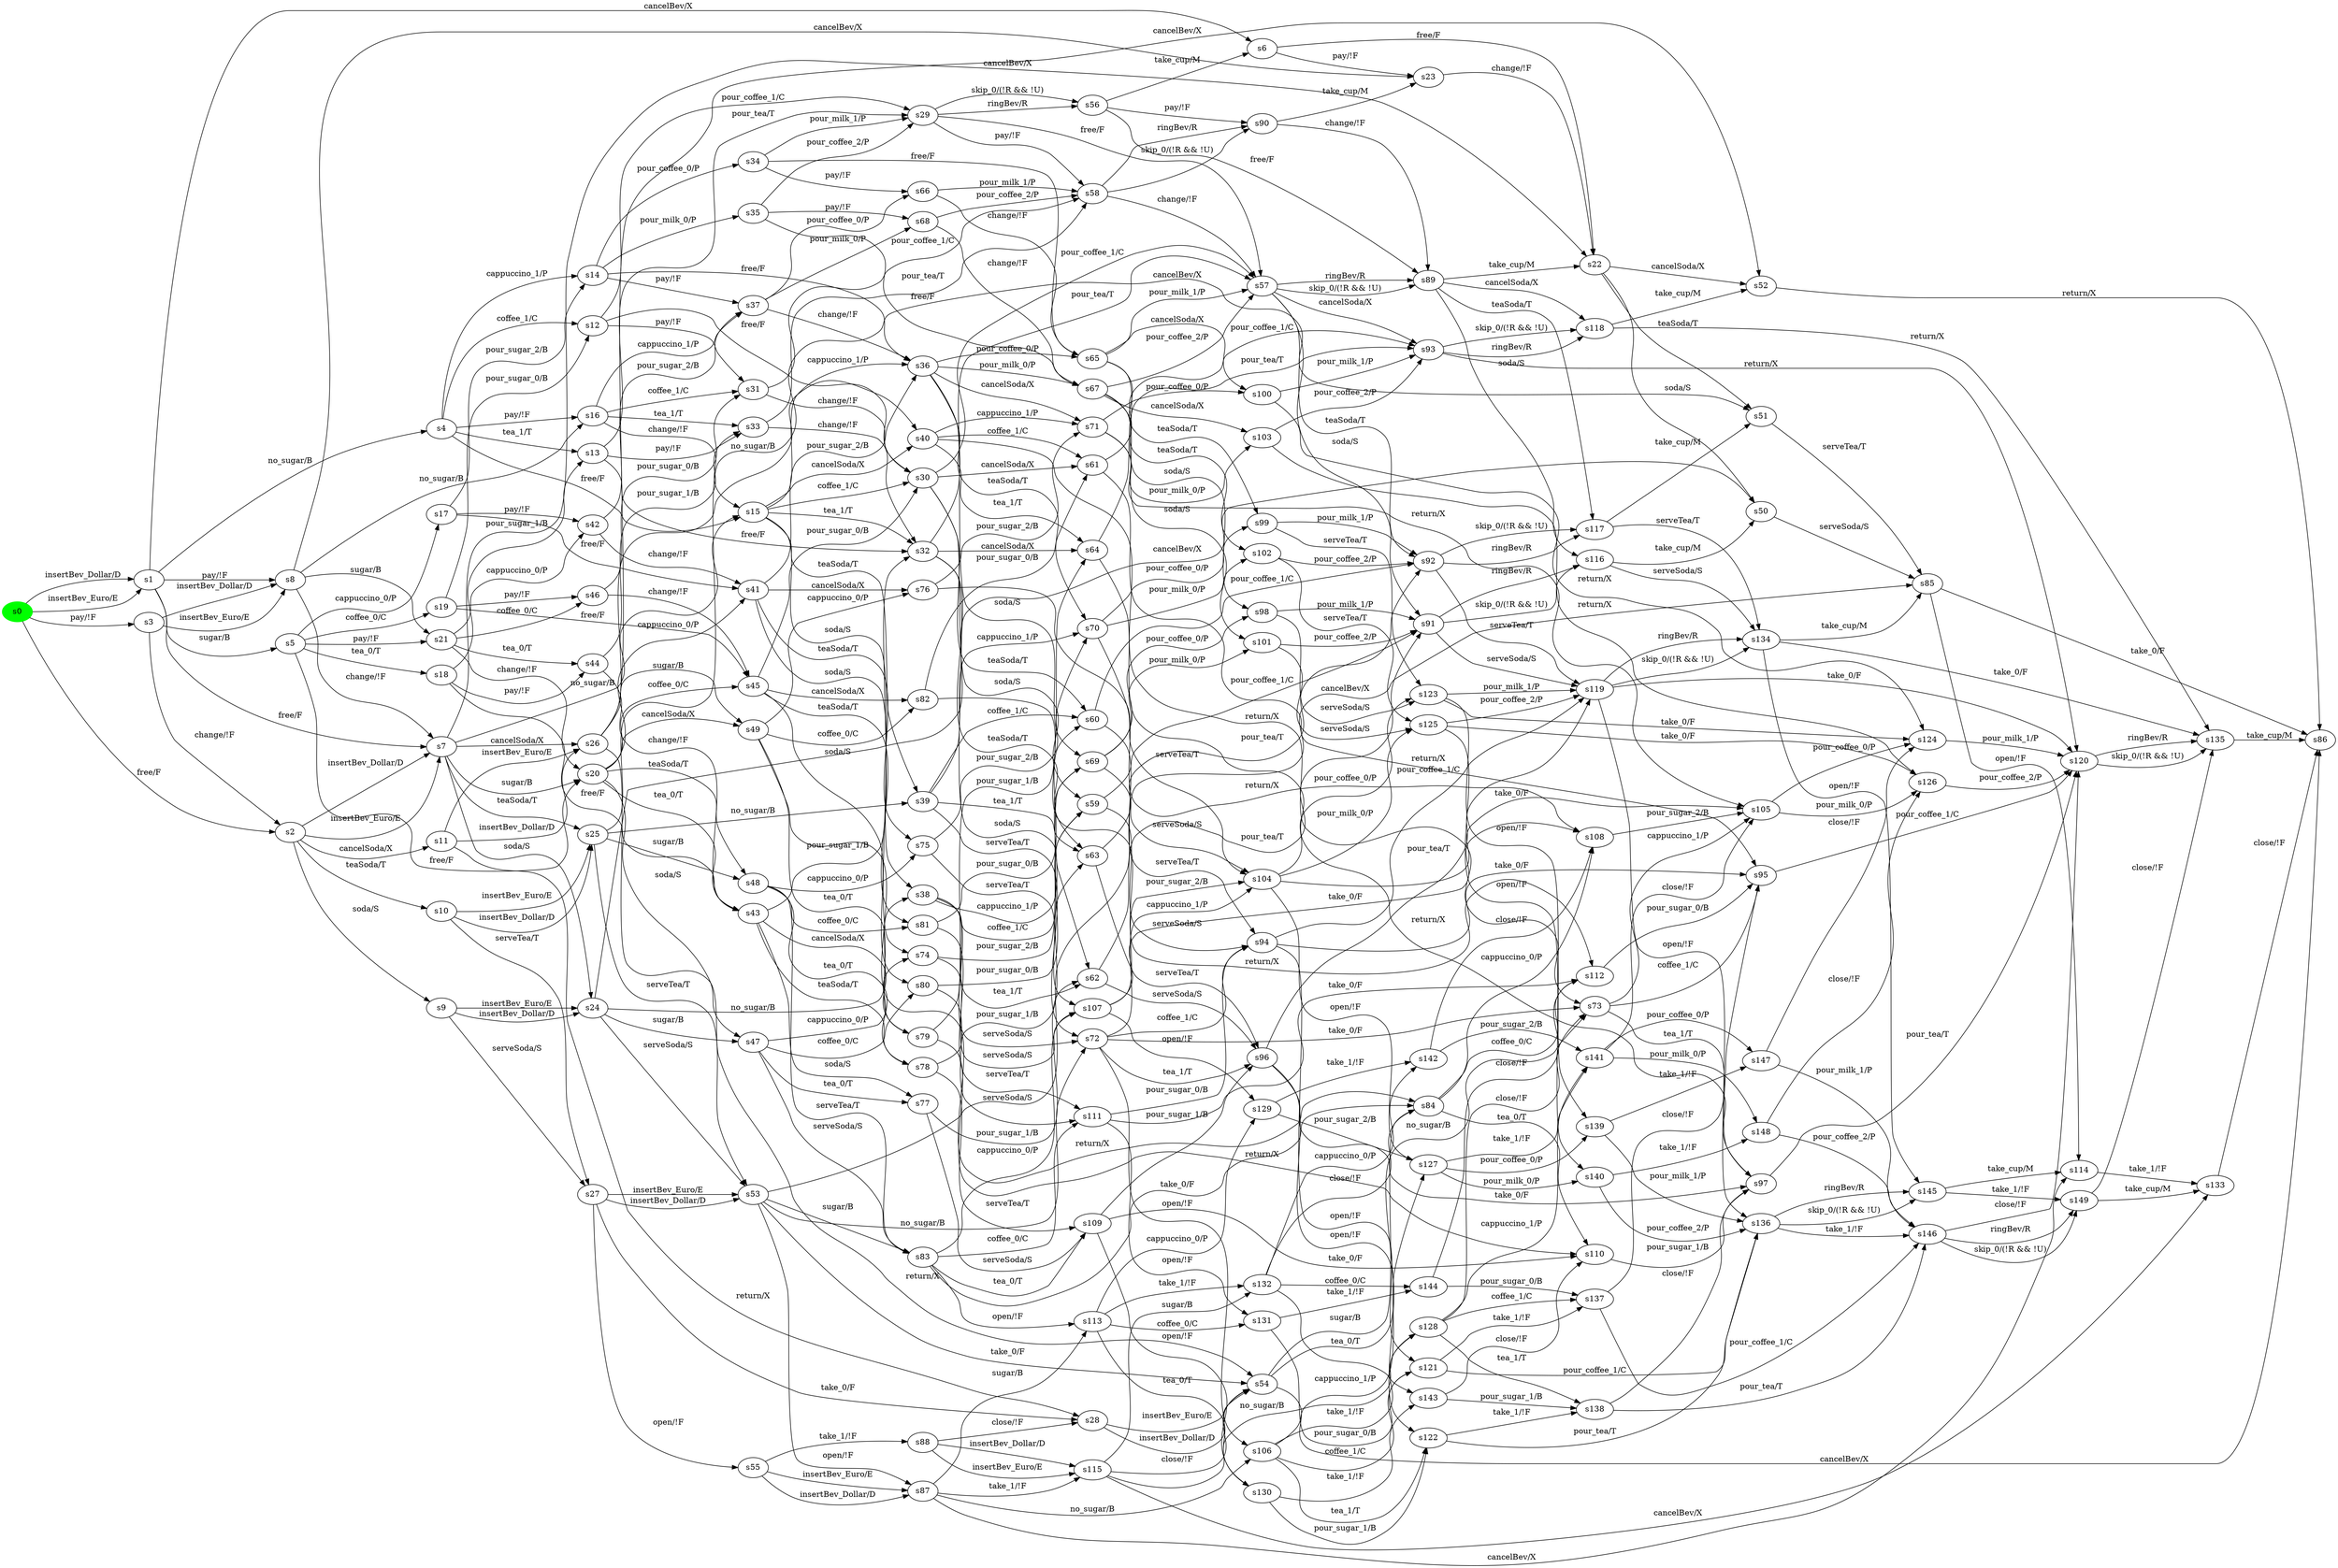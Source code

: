 digraph G {
rankdir=LR;
state0[ label = "s0", style=filled, color=green ];
state1 [ label = "s31" ];
state1 -> state2 [ label=" change/!F " ];
state1 -> state3 [ label=" pour_coffee_1/C " ];
state2 [ label = "s30" ];
state2 -> state4 [ label=" teaSoda/T " ];
state2 -> state5 [ label=" soda/S " ];
state2 -> state6 [ label=" pour_coffee_1/C " ];
state2 -> state7 [ label=" cancelSoda/X " ];
state8 [ label = "s33" ];
state8 -> state9 [ label=" change/!F " ];
state8 -> state3 [ label=" pour_tea/T " ];
state9 [ label = "s32" ];
state9 -> state6 [ label=" pour_tea/T " ];
state9 -> state10 [ label=" teaSoda/T " ];
state9 -> state11 [ label=" soda/S " ];
state9 -> state12 [ label=" cancelSoda/X " ];
state13 [ label = "s35" ];
state13 -> state14 [ label=" pay/!F " ];
state13 -> state15 [ label=" pour_coffee_2/P " ];
state13 -> state16 [ label=" free/F " ];
state17 [ label = "s147" ];
state17 -> state18 [ label=" pour_milk_1/P " ];
state17 -> state19 [ label=" close/!F " ];
state18 [ label = "s146" ];
state18 -> state20 [ label=" ringBev/R " ];
state18 -> state20 [ label=" skip_0/(!R && !U) " ];
state18 -> state21 [ label=" close/!F " ];
state22 [ label = "s34" ];
state22 -> state23 [ label=" free/F " ];
state22 -> state24 [ label=" pay/!F " ];
state22 -> state15 [ label=" pour_milk_1/P " ];
state25 [ label = "s37" ];
state25 -> state26 [ label=" change/!F " ];
state25 -> state14 [ label=" pour_milk_0/P " ];
state25 -> state24 [ label=" pour_coffee_0/P " ];
state20 [ label = "s149" ];
state20 -> state27 [ label=" take_cup/M " ];
state20 -> state28 [ label=" close/!F " ];
state29 [ label = "s148" ];
state29 -> state18 [ label=" pour_coffee_2/P " ];
state29 -> state30 [ label=" close/!F " ];
state26 [ label = "s36" ];
state26 -> state31 [ label=" cancelSoda/X " ];
state26 -> state16 [ label=" pour_milk_0/P " ];
state26 -> state23 [ label=" pour_coffee_0/P " ];
state26 -> state32 [ label=" teaSoda/T " ];
state26 -> state33 [ label=" soda/S " ];
state34 [ label = "s39" ];
state34 -> state32 [ label=" cappuccino_1/P " ];
state34 -> state35 [ label=" serveTea/T " ];
state34 -> state10 [ label=" tea_1/T " ];
state34 -> state4 [ label=" coffee_1/C " ];
state36 [ label = "s38" ];
state36 -> state5 [ label=" coffee_1/C " ];
state36 -> state33 [ label=" cappuccino_1/P " ];
state36 -> state35 [ label=" serveSoda/S " ];
state36 -> state11 [ label=" tea_1/T " ];
state0 -> state37 [ label=" pay/!F " ];
state0 -> state38 [ label=" insertBev_Dollar/D " ];
state0 -> state38 [ label=" insertBev_Euro/E " ];
state0 -> state39 [ label=" free/F " ];
state38 [ label = "s1" ];
state38 -> state40 [ label=" sugar/B " ];
state38 -> state41 [ label=" no_sugar/B " ];
state38 -> state42 [ label=" cancelBev/X " ];
state38 -> state43 [ label=" pay/!F " ];
state38 -> state44 [ label=" free/F " ];
state39 [ label = "s2" ];
state39 -> state44 [ label=" insertBev_Dollar/D " ];
state39 -> state44 [ label=" insertBev_Euro/E " ];
state39 -> state45 [ label=" teaSoda/T " ];
state39 -> state46 [ label=" soda/S " ];
state39 -> state47 [ label=" cancelSoda/X " ];
state37 [ label = "s3" ];
state37 -> state43 [ label=" insertBev_Euro/E " ];
state37 -> state43 [ label=" insertBev_Dollar/D " ];
state37 -> state39 [ label=" change/!F " ];
state41 [ label = "s4" ];
state41 -> state48 [ label=" tea_1/T " ];
state41 -> state49 [ label=" free/F " ];
state41 -> state50 [ label=" coffee_1/C " ];
state41 -> state51 [ label=" cappuccino_1/P " ];
state41 -> state52 [ label=" pay/!F " ];
state40 [ label = "s5" ];
state40 -> state53 [ label=" coffee_0/C " ];
state40 -> state54 [ label=" cappuccino_0/P " ];
state40 -> state55 [ label=" pay/!F " ];
state40 -> state56 [ label=" tea_0/T " ];
state40 -> state57 [ label=" free/F " ];
state42 [ label = "s6" ];
state42 -> state58 [ label=" pay/!F " ];
state42 -> state59 [ label=" free/F " ];
state44 [ label = "s7" ];
state44 -> state49 [ label=" no_sugar/B " ];
state44 -> state57 [ label=" sugar/B " ];
state44 -> state60 [ label=" cancelSoda/X " ];
state44 -> state59 [ label=" cancelBev/X " ];
state44 -> state61 [ label=" teaSoda/T " ];
state44 -> state62 [ label=" soda/S " ];
state43 [ label = "s8" ];
state43 -> state44 [ label=" change/!F " ];
state43 -> state58 [ label=" cancelBev/X " ];
state43 -> state52 [ label=" no_sugar/B " ];
state43 -> state55 [ label=" sugar/B " ];
state46 [ label = "s9" ];
state46 -> state63 [ label=" serveSoda/S " ];
state46 -> state62 [ label=" insertBev_Dollar/D " ];
state46 -> state62 [ label=" insertBev_Euro/E " ];
state64 [ label = "s143" ];
state64 -> state65 [ label=" close/!F " ];
state64 -> state66 [ label=" pour_sugar_1/B " ];
state67 [ label = "s142" ];
state67 -> state68 [ label=" close/!F " ];
state67 -> state69 [ label=" pour_sugar_2/B " ];
state70 [ label = "s145" ];
state70 -> state20 [ label=" take_1/!F " ];
state70 -> state71 [ label=" take_cup/M " ];
state72 [ label = "s144" ];
state72 -> state73 [ label=" close/!F " ];
state72 -> state74 [ label=" pour_sugar_0/B " ];
state69 [ label = "s141" ];
state69 -> state75 [ label=" close/!F " ];
state69 -> state29 [ label=" pour_milk_0/P " ];
state69 -> state17 [ label=" pour_coffee_0/P " ];
state76 [ label = "s40" ];
state76 -> state31 [ label=" cappuccino_1/P " ];
state76 -> state12 [ label=" tea_1/T " ];
state76 -> state77 [ label=" return/X " ];
state76 -> state7 [ label=" coffee_1/C " ];
state78 [ label = "s140" ];
state78 -> state29 [ label=" take_1/!F " ];
state78 -> state79 [ label=" pour_coffee_2/P " ];
state80 [ label = "s42" ];
state80 -> state25 [ label=" pour_sugar_2/B " ];
state80 -> state81 [ label=" change/!F " ];
state81 [ label = "s41" ];
state81 -> state82 [ label=" teaSoda/T " ];
state81 -> state83 [ label=" cancelSoda/X " ];
state81 -> state84 [ label=" soda/S " ];
state81 -> state26 [ label=" pour_sugar_2/B " ];
state85 [ label = "s139" ];
state85 -> state17 [ label=" take_1/!F " ];
state85 -> state79 [ label=" pour_milk_1/P " ];
state86 [ label = "s44" ];
state86 -> state8 [ label=" pour_sugar_1/B " ];
state86 -> state87 [ label=" change/!F " ];
state87 [ label = "s43" ];
state87 -> state88 [ label=" teaSoda/T " ];
state87 -> state89 [ label=" soda/S " ];
state87 -> state90 [ label=" cancelSoda/X " ];
state87 -> state9 [ label=" pour_sugar_1/B " ];
state91 [ label = "s46" ];
state91 -> state1 [ label=" pour_sugar_0/B " ];
state91 -> state92 [ label=" change/!F " ];
state79 [ label = "s136" ];
state79 -> state18 [ label=" take_1/!F " ];
state79 -> state70 [ label=" ringBev/R " ];
state79 -> state70 [ label=" skip_0/(!R && !U) " ];
state28 [ label = "s135" ];
state28 -> state93 [ label=" take_cup/M " ];
state92 [ label = "s45" ];
state92 -> state94 [ label=" teaSoda/T " ];
state92 -> state95 [ label=" soda/S " ];
state92 -> state96 [ label=" cancelSoda/X " ];
state92 -> state2 [ label=" pour_sugar_0/B " ];
state97 [ label = "s48" ];
state97 -> state94 [ label=" coffee_0/C " ];
state97 -> state82 [ label=" cappuccino_0/P " ];
state97 -> state98 [ label=" serveTea/T " ];
state97 -> state88 [ label=" tea_0/T " ];
state66 [ label = "s138" ];
state66 -> state18 [ label=" pour_tea/T " ];
state66 -> state99 [ label=" close/!F " ];
state74 [ label = "s137" ];
state74 -> state100 [ label=" close/!F " ];
state74 -> state18 [ label=" pour_coffee_1/C " ];
state101 [ label = "s47" ];
state101 -> state89 [ label=" tea_0/T " ];
state101 -> state98 [ label=" serveSoda/S " ];
state101 -> state95 [ label=" coffee_0/C " ];
state101 -> state84 [ label=" cappuccino_0/P " ];
state102 [ label = "s49" ];
state102 -> state83 [ label=" cappuccino_0/P " ];
state102 -> state90 [ label=" tea_0/T " ];
state102 -> state103 [ label=" return/X " ];
state102 -> state96 [ label=" coffee_0/C " ];
state104 [ label = "s51" ];
state104 -> state105 [ label=" serveTea/T " ];
state106 [ label = "s50" ];
state106 -> state105 [ label=" serveSoda/S " ];
state107 [ label = "s53" ];
state107 -> state108 [ label=" open/!F " ];
state107 -> state105 [ label=" cancelBev/X " ];
state107 -> state109 [ label=" take_0/F " ];
state107 -> state35 [ label=" no_sugar/B " ];
state107 -> state98 [ label=" sugar/B " ];
state110 [ label = "s52" ];
state110 -> state93 [ label=" return/X " ];
state111 [ label = "s55" ];
state111 -> state108 [ label=" insertBev_Euro/E " ];
state111 -> state108 [ label=" insertBev_Dollar/D " ];
state111 -> state112 [ label=" take_1/!F " ];
state109 [ label = "s54" ];
state109 -> state93 [ label=" cancelBev/X " ];
state109 -> state103 [ label=" sugar/B " ];
state109 -> state77 [ label=" no_sugar/B " ];
state6 [ label = "s57" ];
state6 -> state113 [ label=" ringBev/R " ];
state6 -> state113 [ label=" skip_0/(!R && !U) " ];
state6 -> state114 [ label=" soda/S " ];
state6 -> state115 [ label=" cancelSoda/X " ];
state6 -> state116 [ label=" teaSoda/T " ];
state117 [ label = "s56" ];
state117 -> state42 [ label=" take_cup/M " ];
state117 -> state113 [ label=" free/F " ];
state117 -> state118 [ label=" pay/!F " ];
state5 [ label = "s59" ];
state5 -> state119 [ label=" serveSoda/S " ];
state5 -> state114 [ label=" pour_coffee_1/C " ];
state3 [ label = "s58" ];
state3 -> state118 [ label=" skip_0/(!R && !U) " ];
state3 -> state118 [ label=" ringBev/R " ];
state3 -> state6 [ label=" change/!F " ];
state4 [ label = "s60" ];
state4 -> state116 [ label=" pour_coffee_1/C " ];
state4 -> state119 [ label=" serveTea/T " ];
state11 [ label = "s62" ];
state11 -> state114 [ label=" pour_tea/T " ];
state11 -> state120 [ label=" serveSoda/S " ];
state7 [ label = "s61" ];
state7 -> state100 [ label=" return/X " ];
state7 -> state115 [ label=" pour_coffee_1/C " ];
state12 [ label = "s64" ];
state12 -> state99 [ label=" return/X " ];
state12 -> state115 [ label=" pour_tea/T " ];
state10 [ label = "s63" ];
state10 -> state120 [ label=" serveTea/T " ];
state10 -> state116 [ label=" pour_tea/T " ];
state24 [ label = "s66" ];
state24 -> state3 [ label=" pour_milk_1/P " ];
state24 -> state23 [ label=" change/!F " ];
state23 [ label = "s65" ];
state23 -> state121 [ label=" cancelSoda/X " ];
state23 -> state122 [ label=" soda/S " ];
state23 -> state6 [ label=" pour_milk_1/P " ];
state23 -> state123 [ label=" teaSoda/T " ];
state14 [ label = "s68" ];
state14 -> state3 [ label=" pour_coffee_2/P " ];
state14 -> state16 [ label=" change/!F " ];
state16 [ label = "s67" ];
state16 -> state124 [ label=" cancelSoda/X " ];
state16 -> state125 [ label=" teaSoda/T " ];
state16 -> state126 [ label=" soda/S " ];
state16 -> state6 [ label=" pour_coffee_2/P " ];
state33 [ label = "s69" ];
state33 -> state126 [ label=" pour_milk_0/P " ];
state33 -> state122 [ label=" pour_coffee_0/P " ];
state33 -> state127 [ label=" serveSoda/S " ];
state65 [ label = "s110" ];
state65 -> state99 [ label=" pour_sugar_1/B " ];
state73 [ label = "s112" ];
state73 -> state100 [ label=" pour_sugar_0/B " ];
state128 [ label = "s111" ];
state128 -> state119 [ label=" pour_sugar_0/B " ];
state128 -> state129 [ label=" open/!F " ];
state128 -> state73 [ label=" take_0/F " ];
state31 [ label = "s71" ];
state31 -> state75 [ label=" return/X " ];
state31 -> state124 [ label=" pour_milk_0/P " ];
state31 -> state121 [ label=" pour_coffee_0/P " ];
state32 [ label = "s70" ];
state32 -> state127 [ label=" serveTea/T " ];
state32 -> state123 [ label=" pour_coffee_0/P " ];
state32 -> state125 [ label=" pour_milk_0/P " ];
state77 [ label = "s73" ];
state77 -> state99 [ label=" tea_1/T " ];
state77 -> state75 [ label=" cappuccino_1/P " ];
state77 -> state100 [ label=" coffee_1/C " ];
state35 [ label = "s72" ];
state35 -> state77 [ label=" take_0/F " ];
state35 -> state119 [ label=" coffee_1/C " ];
state35 -> state130 [ label=" open/!F " ];
state35 -> state120 [ label=" tea_1/T " ];
state35 -> state127 [ label=" cappuccino_1/P " ];
state82 [ label = "s75" ];
state82 -> state32 [ label=" pour_sugar_2/B " ];
state82 -> state131 [ label=" serveTea/T " ];
state131 [ label = "s107" ];
state131 -> state132 [ label=" open/!F " ];
state131 -> state127 [ label=" pour_sugar_2/B " ];
state131 -> state68 [ label=" take_0/F " ];
state130 [ label = "s106" ];
state130 -> state133 [ label=" take_1/!F " ];
state130 -> state134 [ label=" cappuccino_1/P " ];
state130 -> state135 [ label=" coffee_1/C " ];
state130 -> state136 [ label=" tea_1/T " ];
state84 [ label = "s74" ];
state84 -> state131 [ label=" serveSoda/S " ];
state84 -> state33 [ label=" pour_sugar_2/B " ];
state89 [ label = "s77" ];
state89 -> state11 [ label=" pour_sugar_1/B " ];
state89 -> state137 [ label=" serveSoda/S " ];
state137 [ label = "s109" ];
state137 -> state138 [ label=" open/!F " ];
state137 -> state65 [ label=" take_0/F " ];
state137 -> state120 [ label=" pour_sugar_1/B " ];
state83 [ label = "s76" ];
state83 -> state68 [ label=" return/X " ];
state83 -> state31 [ label=" pour_sugar_2/B " ];
state68 [ label = "s108" ];
state68 -> state75 [ label=" pour_sugar_2/B " ];
state90 [ label = "s79" ];
state90 -> state65 [ label=" return/X " ];
state90 -> state12 [ label=" pour_sugar_1/B " ];
state124 [ label = "s103" ];
state124 -> state30 [ label=" return/X " ];
state124 -> state115 [ label=" pour_coffee_2/P " ];
state125 [ label = "s102" ];
state125 -> state116 [ label=" pour_coffee_2/P " ];
state125 -> state139 [ label=" serveTea/T " ];
state88 [ label = "s78" ];
state88 -> state137 [ label=" serveTea/T " ];
state88 -> state10 [ label=" pour_sugar_1/B " ];
state75 [ label = "s105" ];
state75 -> state30 [ label=" pour_milk_0/P " ];
state75 -> state19 [ label=" pour_coffee_0/P " ];
state127 [ label = "s104" ];
state127 -> state75 [ label=" take_0/F " ];
state127 -> state139 [ label=" pour_milk_0/P " ];
state127 -> state140 [ label=" pour_coffee_0/P " ];
state127 -> state134 [ label=" open/!F " ];
state95 [ label = "s80" ];
state95 -> state5 [ label=" pour_sugar_0/B " ];
state95 -> state128 [ label=" serveSoda/S " ];
state126 [ label = "s101" ];
state126 -> state139 [ label=" serveSoda/S " ];
state126 -> state114 [ label=" pour_coffee_2/P " ];
state121 [ label = "s100" ];
state121 -> state115 [ label=" pour_milk_1/P " ];
state121 -> state19 [ label=" return/X " ];
state96 [ label = "s82" ];
state96 -> state73 [ label=" return/X " ];
state96 -> state7 [ label=" pour_sugar_0/B " ];
state94 [ label = "s81" ];
state94 -> state4 [ label=" pour_sugar_0/B " ];
state94 -> state128 [ label=" serveTea/T " ];
state103 [ label = "s84" ];
state103 -> state65 [ label=" tea_0/T " ];
state103 -> state73 [ label=" coffee_0/C " ];
state103 -> state68 [ label=" cappuccino_0/P " ];
state98 [ label = "s83" ];
state98 -> state128 [ label=" coffee_0/C " ];
state98 -> state131 [ label=" cappuccino_0/P " ];
state98 -> state103 [ label=" take_0/F " ];
state98 -> state137 [ label=" tea_0/T " ];
state98 -> state141 [ label=" open/!F " ];
state93 [ label = "s86" ];
state105 [ label = "s85" ];
state105 -> state93 [ label=" take_0/F " ];
state105 -> state71 [ label=" open/!F " ];
state112 [ label = "s88" ];
state112 -> state142 [ label=" insertBev_Dollar/D " ];
state112 -> state142 [ label=" insertBev_Euro/E " ];
state112 -> state143 [ label=" close/!F " ];
state108 [ label = "s87" ];
state108 -> state71 [ label=" cancelBev/X " ];
state108 -> state141 [ label=" sugar/B " ];
state108 -> state130 [ label=" no_sugar/B " ];
state108 -> state142 [ label=" take_1/!F " ];
state113 [ label = "s89" ];
state113 -> state144 [ label=" cancelSoda/X " ];
state113 -> state145 [ label=" soda/S " ];
state113 -> state146 [ label=" teaSoda/T " ];
state113 -> state59 [ label=" take_cup/M " ];
state147 [ label = "s132" ];
state147 -> state72 [ label=" coffee_0/C " ];
state147 -> state103 [ label=" close/!F " ];
state147 -> state67 [ label=" cappuccino_0/P " ];
state147 -> state64 [ label=" tea_0/T " ];
state129 [ label = "s131" ];
state129 -> state72 [ label=" take_1/!F " ];
state129 -> state135 [ label=" pour_sugar_0/B " ];
state148 [ label = "s134" ];
state148 -> state28 [ label=" take_0/F " ];
state148 -> state105 [ label=" take_cup/M " ];
state148 -> state70 [ label=" open/!F " ];
state114 [ label = "s91" ];
state114 -> state145 [ label=" ringBev/R " ];
state114 -> state145 [ label=" skip_0/(!R && !U) " ];
state114 -> state149 [ label=" serveSoda/S " ];
state27 [ label = "s133" ];
state27 -> state93 [ label=" close/!F " ];
state118 [ label = "s90" ];
state118 -> state58 [ label=" take_cup/M " ];
state118 -> state113 [ label=" change/!F " ];
state115 [ label = "s93" ];
state115 -> state21 [ label=" return/X " ];
state115 -> state144 [ label=" skip_0/(!R && !U) " ];
state115 -> state144 [ label=" ringBev/R " ];
state116 [ label = "s92" ];
state116 -> state149 [ label=" serveTea/T " ];
state116 -> state146 [ label=" skip_0/(!R && !U) " ];
state116 -> state146 [ label=" ringBev/R " ];
state138 [ label = "s130" ];
state138 -> state64 [ label=" take_1/!F " ];
state138 -> state136 [ label=" pour_sugar_1/B " ];
state100 [ label = "s95" ];
state100 -> state21 [ label=" pour_coffee_1/C " ];
state119 [ label = "s94" ];
state119 -> state135 [ label=" open/!F " ];
state119 -> state149 [ label=" pour_coffee_1/C " ];
state119 -> state100 [ label=" take_0/F " ];
state99 [ label = "s97" ];
state99 -> state21 [ label=" pour_tea/T " ];
state132 [ label = "s129" ];
state132 -> state134 [ label=" pour_sugar_2/B " ];
state132 -> state67 [ label=" take_1/!F " ];
state133 [ label = "s128" ];
state133 -> state74 [ label=" coffee_1/C " ];
state133 -> state77 [ label=" close/!F " ];
state133 -> state69 [ label=" cappuccino_1/P " ];
state133 -> state66 [ label=" tea_1/T " ];
state120 [ label = "s96" ];
state120 -> state136 [ label=" open/!F " ];
state120 -> state149 [ label=" pour_tea/T " ];
state120 -> state99 [ label=" take_0/F " ];
state123 [ label = "s99" ];
state123 -> state116 [ label=" pour_milk_1/P " ];
state123 -> state140 [ label=" serveTea/T " ];
state47 [ label = "s11" ];
state47 -> state143 [ label=" return/X " ];
state47 -> state60 [ label=" insertBev_Euro/E " ];
state47 -> state60 [ label=" insertBev_Dollar/D " ];
state122 [ label = "s98" ];
state122 -> state114 [ label=" pour_milk_1/P " ];
state122 -> state140 [ label=" serveSoda/S " ];
state45 [ label = "s10" ];
state45 -> state61 [ label=" insertBev_Euro/E " ];
state45 -> state61 [ label=" insertBev_Dollar/D " ];
state45 -> state63 [ label=" serveTea/T " ];
state48 [ label = "s13" ];
state48 -> state9 [ label=" free/F " ];
state48 -> state8 [ label=" pay/!F " ];
state48 -> state15 [ label=" pour_tea/T " ];
state139 [ label = "s125" ];
state139 -> state78 [ label=" open/!F " ];
state139 -> state30 [ label=" take_0/F " ];
state139 -> state149 [ label=" pour_coffee_2/P " ];
state19 [ label = "s124" ];
state19 -> state21 [ label=" pour_milk_1/P " ];
state50 [ label = "s12" ];
state50 -> state2 [ label=" free/F " ];
state50 -> state1 [ label=" pay/!F " ];
state50 -> state15 [ label=" pour_coffee_1/C " ];
state49 [ label = "s15" ];
state49 -> state9 [ label=" tea_1/T " ];
state49 -> state34 [ label=" teaSoda/T " ];
state49 -> state36 [ label=" soda/S " ];
state49 -> state76 [ label=" cancelSoda/X " ];
state49 -> state2 [ label=" coffee_1/C " ];
state49 -> state26 [ label=" cappuccino_1/P " ];
state134 [ label = "s127" ];
state134 -> state69 [ label=" take_1/!F " ];
state134 -> state78 [ label=" pour_milk_0/P " ];
state134 -> state85 [ label=" pour_coffee_0/P " ];
state30 [ label = "s126" ];
state30 -> state21 [ label=" pour_coffee_2/P " ];
state51 [ label = "s14" ];
state51 -> state26 [ label=" free/F " ];
state51 -> state13 [ label=" pour_milk_0/P " ];
state51 -> state22 [ label=" pour_coffee_0/P " ];
state51 -> state25 [ label=" pay/!F " ];
state54 [ label = "s17" ];
state54 -> state80 [ label=" pay/!F " ];
state54 -> state51 [ label=" pour_sugar_2/B " ];
state54 -> state81 [ label=" free/F " ];
state52 [ label = "s16" ];
state52 -> state25 [ label=" cappuccino_1/P " ];
state52 -> state49 [ label=" change/!F " ];
state52 -> state8 [ label=" tea_1/T " ];
state52 -> state1 [ label=" coffee_1/C " ];
state53 [ label = "s19" ];
state53 -> state91 [ label=" pay/!F " ];
state53 -> state50 [ label=" pour_sugar_0/B " ];
state53 -> state92 [ label=" free/F " ];
state56 [ label = "s18" ];
state56 -> state48 [ label=" pour_sugar_1/B " ];
state56 -> state87 [ label=" free/F " ];
state56 -> state86 [ label=" pay/!F " ];
state135 [ label = "s121" ];
state135 -> state74 [ label=" take_1/!F " ];
state135 -> state79 [ label=" pour_coffee_1/C " ];
state21 [ label = "s120" ];
state21 -> state28 [ label=" skip_0/(!R && !U) " ];
state21 -> state28 [ label=" ringBev/R " ];
state140 [ label = "s123" ];
state140 -> state85 [ label=" open/!F " ];
state140 -> state19 [ label=" take_0/F " ];
state140 -> state149 [ label=" pour_milk_1/P " ];
state136 [ label = "s122" ];
state136 -> state66 [ label=" take_1/!F " ];
state136 -> state79 [ label=" pour_tea/T " ];
state144 [ label = "s118" ];
state144 -> state28 [ label=" return/X " ];
state144 -> state110 [ label=" take_cup/M " ];
state57 [ label = "s20" ];
state57 -> state81 [ label=" cappuccino_0/P " ];
state57 -> state87 [ label=" tea_0/T " ];
state57 -> state101 [ label=" soda/S " ];
state57 -> state92 [ label=" coffee_0/C " ];
state57 -> state97 [ label=" teaSoda/T " ];
state57 -> state102 [ label=" cancelSoda/X " ];
state146 [ label = "s117" ];
state146 -> state104 [ label=" take_cup/M " ];
state146 -> state148 [ label=" serveTea/T " ];
state59 [ label = "s22" ];
state59 -> state104 [ label=" teaSoda/T " ];
state59 -> state106 [ label=" soda/S " ];
state59 -> state110 [ label=" cancelSoda/X " ];
state55 [ label = "s21" ];
state55 -> state57 [ label=" change/!F " ];
state55 -> state86 [ label=" tea_0/T " ];
state55 -> state91 [ label=" coffee_0/C " ];
state55 -> state80 [ label=" cappuccino_0/P " ];
state149 [ label = "s119" ];
state149 -> state148 [ label=" skip_0/(!R && !U) " ];
state149 -> state148 [ label=" ringBev/R " ];
state149 -> state79 [ label=" open/!F " ];
state149 -> state21 [ label=" take_0/F " ];
state71 [ label = "s114" ];
state71 -> state27 [ label=" take_1/!F " ];
state62 [ label = "s24" ];
state62 -> state107 [ label=" serveSoda/S " ];
state62 -> state101 [ label=" sugar/B " ];
state62 -> state36 [ label=" no_sugar/B " ];
state62 -> state106 [ label=" cancelBev/X " ];
state141 [ label = "s113" ];
state141 -> state138 [ label=" tea_0/T " ];
state141 -> state129 [ label=" coffee_0/C " ];
state141 -> state147 [ label=" take_1/!F " ];
state141 -> state132 [ label=" cappuccino_0/P " ];
state58 [ label = "s23" ];
state58 -> state59 [ label=" change/!F " ];
state60 [ label = "s26" ];
state60 -> state102 [ label=" sugar/B " ];
state60 -> state76 [ label=" no_sugar/B " ];
state60 -> state110 [ label=" cancelBev/X " ];
state60 -> state109 [ label=" return/X " ];
state145 [ label = "s116" ];
state145 -> state106 [ label=" take_cup/M " ];
state145 -> state148 [ label=" serveSoda/S " ];
state61 [ label = "s25" ];
state61 -> state107 [ label=" serveTea/T " ];
state61 -> state34 [ label=" no_sugar/B " ];
state61 -> state97 [ label=" sugar/B " ];
state61 -> state104 [ label=" cancelBev/X " ];
state142 [ label = "s115" ];
state142 -> state109 [ label=" close/!F " ];
state142 -> state133 [ label=" no_sugar/B " ];
state142 -> state147 [ label=" sugar/B " ];
state142 -> state27 [ label=" cancelBev/X " ];
state143 [ label = "s28" ];
state143 -> state109 [ label=" insertBev_Euro/E " ];
state143 -> state109 [ label=" insertBev_Dollar/D " ];
state63 [ label = "s27" ];
state63 -> state107 [ label=" insertBev_Euro/E " ];
state63 -> state107 [ label=" insertBev_Dollar/D " ];
state63 -> state111 [ label=" open/!F " ];
state63 -> state143 [ label=" take_0/F " ];
state15 [ label = "s29" ];
state15 -> state3 [ label=" pay/!F " ];
state15 -> state117 [ label=" ringBev/R " ];
state15 -> state117 [ label=" skip_0/(!R && !U) " ];
state15 -> state6 [ label=" free/F " ];
}
